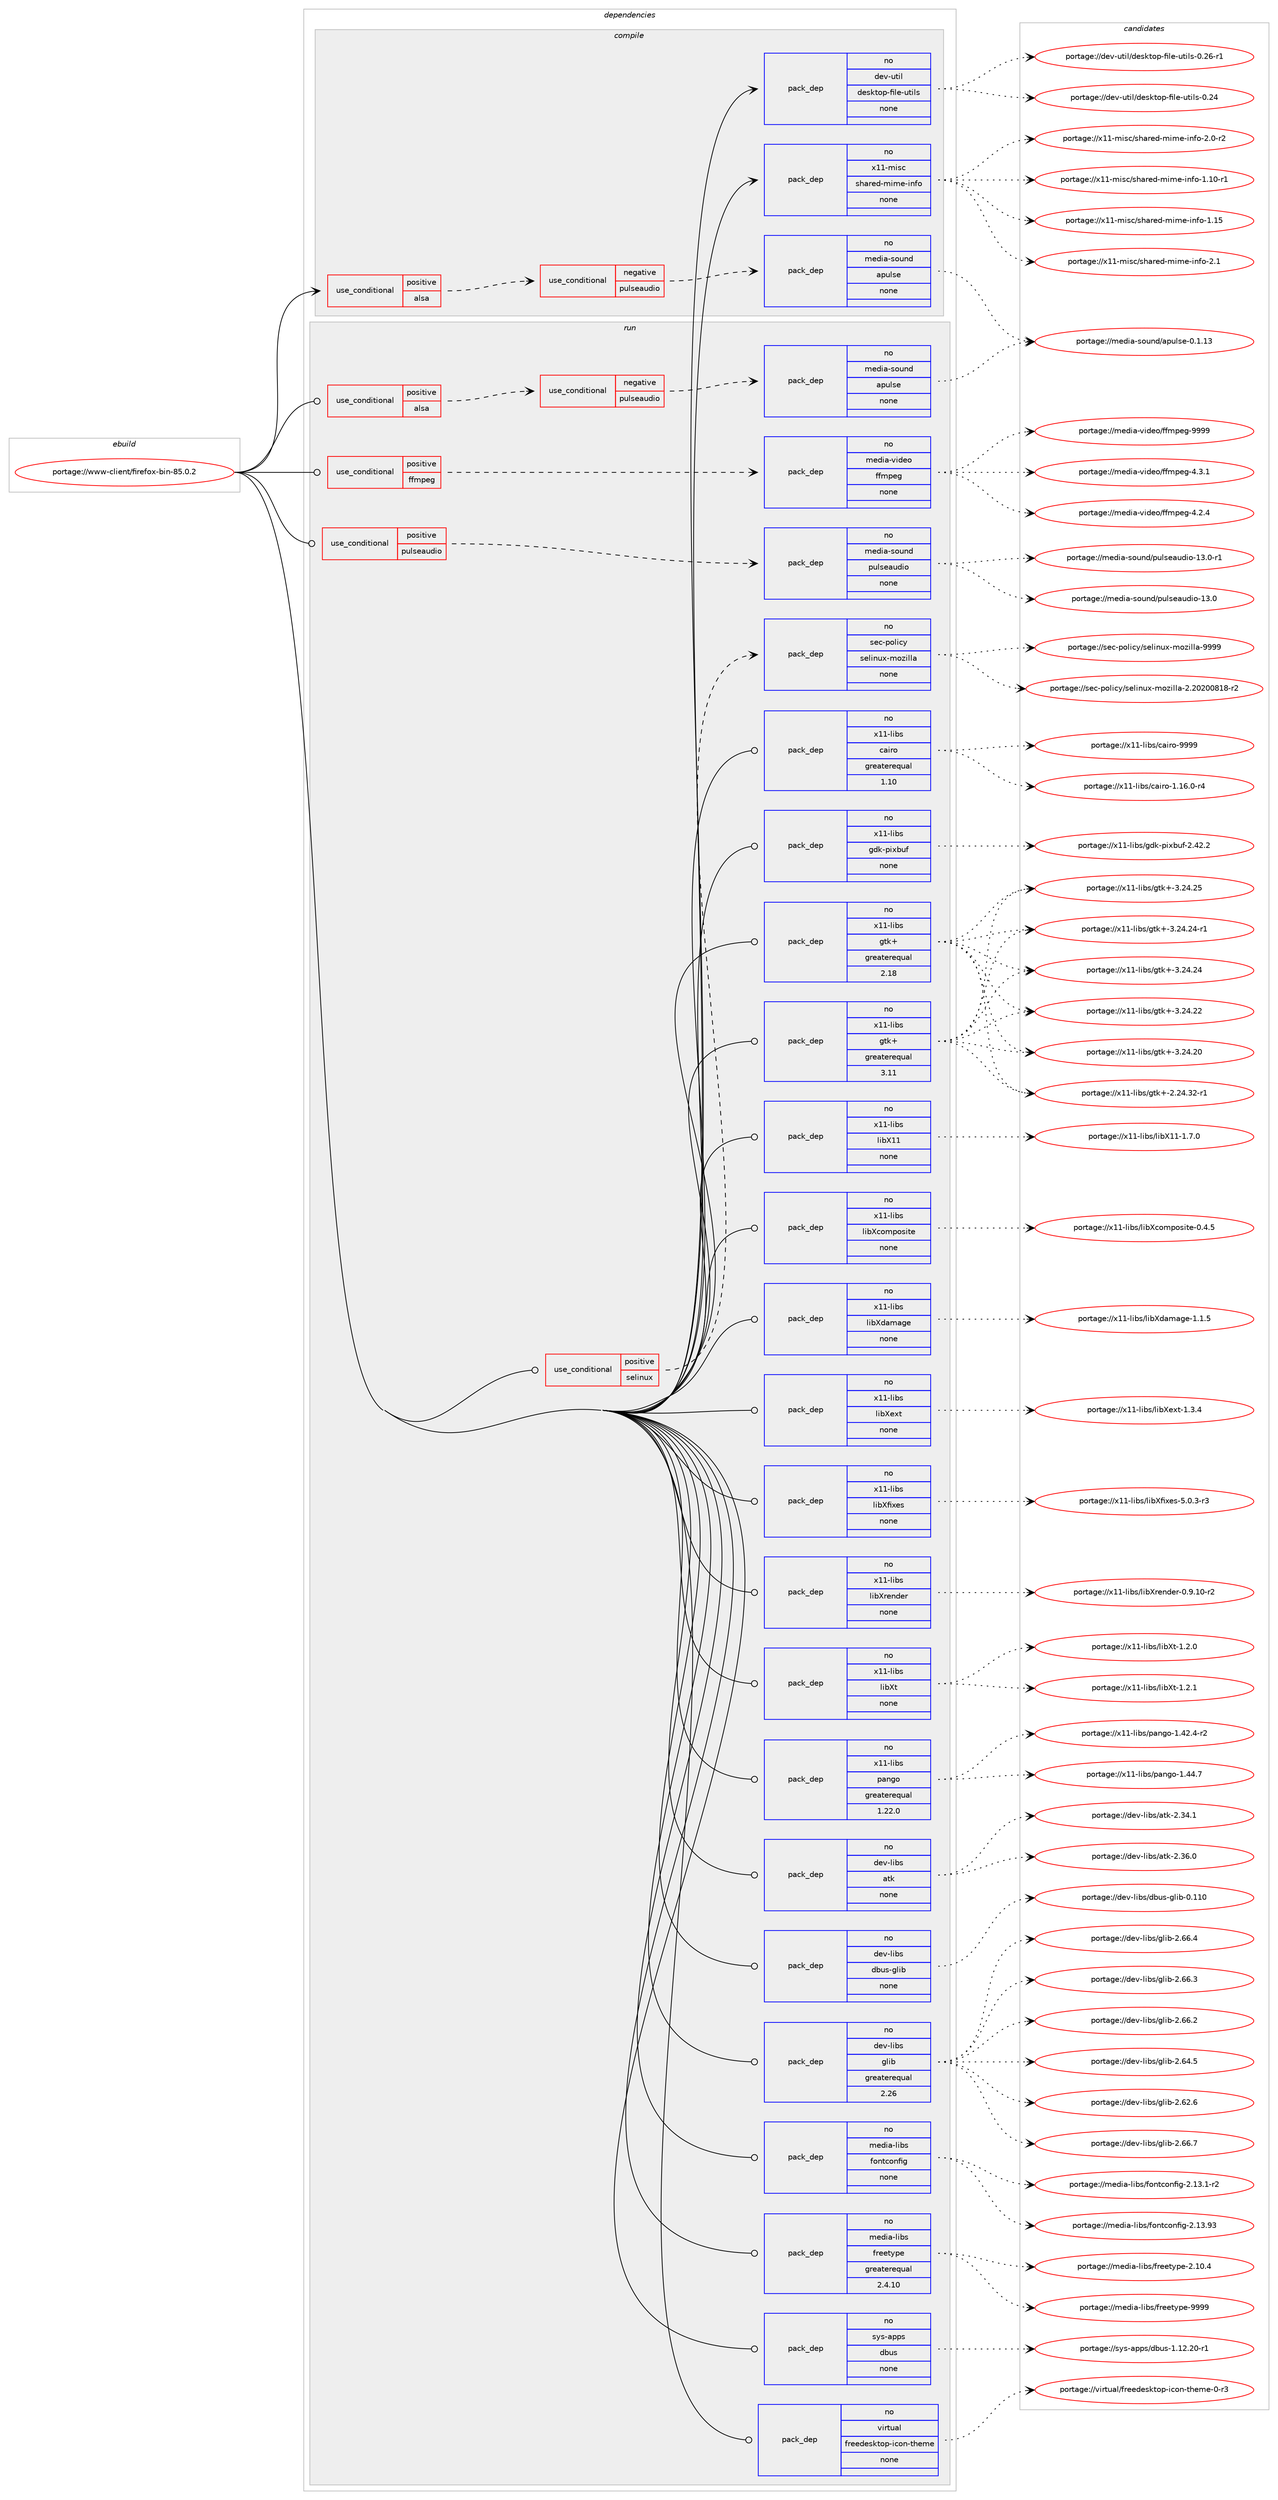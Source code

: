 digraph prolog {

# *************
# Graph options
# *************

newrank=true;
concentrate=true;
compound=true;
graph [rankdir=LR,fontname=Helvetica,fontsize=10,ranksep=1.5];#, ranksep=2.5, nodesep=0.2];
edge  [arrowhead=vee];
node  [fontname=Helvetica,fontsize=10];

# **********
# The ebuild
# **********

subgraph cluster_leftcol {
color=gray;
rank=same;
label=<<i>ebuild</i>>;
id [label="portage://www-client/firefox-bin-85.0.2", color=red, width=4, href="../www-client/firefox-bin-85.0.2.svg"];
}

# ****************
# The dependencies
# ****************

subgraph cluster_midcol {
color=gray;
label=<<i>dependencies</i>>;
subgraph cluster_compile {
fillcolor="#eeeeee";
style=filled;
label=<<i>compile</i>>;
subgraph cond280 {
dependency2192 [label=<<TABLE BORDER="0" CELLBORDER="1" CELLSPACING="0" CELLPADDING="4"><TR><TD ROWSPAN="3" CELLPADDING="10">use_conditional</TD></TR><TR><TD>positive</TD></TR><TR><TD>alsa</TD></TR></TABLE>>, shape=none, color=red];
subgraph cond281 {
dependency2193 [label=<<TABLE BORDER="0" CELLBORDER="1" CELLSPACING="0" CELLPADDING="4"><TR><TD ROWSPAN="3" CELLPADDING="10">use_conditional</TD></TR><TR><TD>negative</TD></TR><TR><TD>pulseaudio</TD></TR></TABLE>>, shape=none, color=red];
subgraph pack1876 {
dependency2194 [label=<<TABLE BORDER="0" CELLBORDER="1" CELLSPACING="0" CELLPADDING="4" WIDTH="220"><TR><TD ROWSPAN="6" CELLPADDING="30">pack_dep</TD></TR><TR><TD WIDTH="110">no</TD></TR><TR><TD>media-sound</TD></TR><TR><TD>apulse</TD></TR><TR><TD>none</TD></TR><TR><TD></TD></TR></TABLE>>, shape=none, color=blue];
}
dependency2193:e -> dependency2194:w [weight=20,style="dashed",arrowhead="vee"];
}
dependency2192:e -> dependency2193:w [weight=20,style="dashed",arrowhead="vee"];
}
id:e -> dependency2192:w [weight=20,style="solid",arrowhead="vee"];
subgraph pack1877 {
dependency2195 [label=<<TABLE BORDER="0" CELLBORDER="1" CELLSPACING="0" CELLPADDING="4" WIDTH="220"><TR><TD ROWSPAN="6" CELLPADDING="30">pack_dep</TD></TR><TR><TD WIDTH="110">no</TD></TR><TR><TD>dev-util</TD></TR><TR><TD>desktop-file-utils</TD></TR><TR><TD>none</TD></TR><TR><TD></TD></TR></TABLE>>, shape=none, color=blue];
}
id:e -> dependency2195:w [weight=20,style="solid",arrowhead="vee"];
subgraph pack1878 {
dependency2196 [label=<<TABLE BORDER="0" CELLBORDER="1" CELLSPACING="0" CELLPADDING="4" WIDTH="220"><TR><TD ROWSPAN="6" CELLPADDING="30">pack_dep</TD></TR><TR><TD WIDTH="110">no</TD></TR><TR><TD>x11-misc</TD></TR><TR><TD>shared-mime-info</TD></TR><TR><TD>none</TD></TR><TR><TD></TD></TR></TABLE>>, shape=none, color=blue];
}
id:e -> dependency2196:w [weight=20,style="solid",arrowhead="vee"];
}
subgraph cluster_compileandrun {
fillcolor="#eeeeee";
style=filled;
label=<<i>compile and run</i>>;
}
subgraph cluster_run {
fillcolor="#eeeeee";
style=filled;
label=<<i>run</i>>;
subgraph cond282 {
dependency2197 [label=<<TABLE BORDER="0" CELLBORDER="1" CELLSPACING="0" CELLPADDING="4"><TR><TD ROWSPAN="3" CELLPADDING="10">use_conditional</TD></TR><TR><TD>positive</TD></TR><TR><TD>alsa</TD></TR></TABLE>>, shape=none, color=red];
subgraph cond283 {
dependency2198 [label=<<TABLE BORDER="0" CELLBORDER="1" CELLSPACING="0" CELLPADDING="4"><TR><TD ROWSPAN="3" CELLPADDING="10">use_conditional</TD></TR><TR><TD>negative</TD></TR><TR><TD>pulseaudio</TD></TR></TABLE>>, shape=none, color=red];
subgraph pack1879 {
dependency2199 [label=<<TABLE BORDER="0" CELLBORDER="1" CELLSPACING="0" CELLPADDING="4" WIDTH="220"><TR><TD ROWSPAN="6" CELLPADDING="30">pack_dep</TD></TR><TR><TD WIDTH="110">no</TD></TR><TR><TD>media-sound</TD></TR><TR><TD>apulse</TD></TR><TR><TD>none</TD></TR><TR><TD></TD></TR></TABLE>>, shape=none, color=blue];
}
dependency2198:e -> dependency2199:w [weight=20,style="dashed",arrowhead="vee"];
}
dependency2197:e -> dependency2198:w [weight=20,style="dashed",arrowhead="vee"];
}
id:e -> dependency2197:w [weight=20,style="solid",arrowhead="odot"];
subgraph cond284 {
dependency2200 [label=<<TABLE BORDER="0" CELLBORDER="1" CELLSPACING="0" CELLPADDING="4"><TR><TD ROWSPAN="3" CELLPADDING="10">use_conditional</TD></TR><TR><TD>positive</TD></TR><TR><TD>ffmpeg</TD></TR></TABLE>>, shape=none, color=red];
subgraph pack1880 {
dependency2201 [label=<<TABLE BORDER="0" CELLBORDER="1" CELLSPACING="0" CELLPADDING="4" WIDTH="220"><TR><TD ROWSPAN="6" CELLPADDING="30">pack_dep</TD></TR><TR><TD WIDTH="110">no</TD></TR><TR><TD>media-video</TD></TR><TR><TD>ffmpeg</TD></TR><TR><TD>none</TD></TR><TR><TD></TD></TR></TABLE>>, shape=none, color=blue];
}
dependency2200:e -> dependency2201:w [weight=20,style="dashed",arrowhead="vee"];
}
id:e -> dependency2200:w [weight=20,style="solid",arrowhead="odot"];
subgraph cond285 {
dependency2202 [label=<<TABLE BORDER="0" CELLBORDER="1" CELLSPACING="0" CELLPADDING="4"><TR><TD ROWSPAN="3" CELLPADDING="10">use_conditional</TD></TR><TR><TD>positive</TD></TR><TR><TD>pulseaudio</TD></TR></TABLE>>, shape=none, color=red];
subgraph pack1881 {
dependency2203 [label=<<TABLE BORDER="0" CELLBORDER="1" CELLSPACING="0" CELLPADDING="4" WIDTH="220"><TR><TD ROWSPAN="6" CELLPADDING="30">pack_dep</TD></TR><TR><TD WIDTH="110">no</TD></TR><TR><TD>media-sound</TD></TR><TR><TD>pulseaudio</TD></TR><TR><TD>none</TD></TR><TR><TD></TD></TR></TABLE>>, shape=none, color=blue];
}
dependency2202:e -> dependency2203:w [weight=20,style="dashed",arrowhead="vee"];
}
id:e -> dependency2202:w [weight=20,style="solid",arrowhead="odot"];
subgraph cond286 {
dependency2204 [label=<<TABLE BORDER="0" CELLBORDER="1" CELLSPACING="0" CELLPADDING="4"><TR><TD ROWSPAN="3" CELLPADDING="10">use_conditional</TD></TR><TR><TD>positive</TD></TR><TR><TD>selinux</TD></TR></TABLE>>, shape=none, color=red];
subgraph pack1882 {
dependency2205 [label=<<TABLE BORDER="0" CELLBORDER="1" CELLSPACING="0" CELLPADDING="4" WIDTH="220"><TR><TD ROWSPAN="6" CELLPADDING="30">pack_dep</TD></TR><TR><TD WIDTH="110">no</TD></TR><TR><TD>sec-policy</TD></TR><TR><TD>selinux-mozilla</TD></TR><TR><TD>none</TD></TR><TR><TD></TD></TR></TABLE>>, shape=none, color=blue];
}
dependency2204:e -> dependency2205:w [weight=20,style="dashed",arrowhead="vee"];
}
id:e -> dependency2204:w [weight=20,style="solid",arrowhead="odot"];
subgraph pack1883 {
dependency2206 [label=<<TABLE BORDER="0" CELLBORDER="1" CELLSPACING="0" CELLPADDING="4" WIDTH="220"><TR><TD ROWSPAN="6" CELLPADDING="30">pack_dep</TD></TR><TR><TD WIDTH="110">no</TD></TR><TR><TD>dev-libs</TD></TR><TR><TD>atk</TD></TR><TR><TD>none</TD></TR><TR><TD></TD></TR></TABLE>>, shape=none, color=blue];
}
id:e -> dependency2206:w [weight=20,style="solid",arrowhead="odot"];
subgraph pack1884 {
dependency2207 [label=<<TABLE BORDER="0" CELLBORDER="1" CELLSPACING="0" CELLPADDING="4" WIDTH="220"><TR><TD ROWSPAN="6" CELLPADDING="30">pack_dep</TD></TR><TR><TD WIDTH="110">no</TD></TR><TR><TD>dev-libs</TD></TR><TR><TD>dbus-glib</TD></TR><TR><TD>none</TD></TR><TR><TD></TD></TR></TABLE>>, shape=none, color=blue];
}
id:e -> dependency2207:w [weight=20,style="solid",arrowhead="odot"];
subgraph pack1885 {
dependency2208 [label=<<TABLE BORDER="0" CELLBORDER="1" CELLSPACING="0" CELLPADDING="4" WIDTH="220"><TR><TD ROWSPAN="6" CELLPADDING="30">pack_dep</TD></TR><TR><TD WIDTH="110">no</TD></TR><TR><TD>dev-libs</TD></TR><TR><TD>glib</TD></TR><TR><TD>greaterequal</TD></TR><TR><TD>2.26</TD></TR></TABLE>>, shape=none, color=blue];
}
id:e -> dependency2208:w [weight=20,style="solid",arrowhead="odot"];
subgraph pack1886 {
dependency2209 [label=<<TABLE BORDER="0" CELLBORDER="1" CELLSPACING="0" CELLPADDING="4" WIDTH="220"><TR><TD ROWSPAN="6" CELLPADDING="30">pack_dep</TD></TR><TR><TD WIDTH="110">no</TD></TR><TR><TD>media-libs</TD></TR><TR><TD>fontconfig</TD></TR><TR><TD>none</TD></TR><TR><TD></TD></TR></TABLE>>, shape=none, color=blue];
}
id:e -> dependency2209:w [weight=20,style="solid",arrowhead="odot"];
subgraph pack1887 {
dependency2210 [label=<<TABLE BORDER="0" CELLBORDER="1" CELLSPACING="0" CELLPADDING="4" WIDTH="220"><TR><TD ROWSPAN="6" CELLPADDING="30">pack_dep</TD></TR><TR><TD WIDTH="110">no</TD></TR><TR><TD>media-libs</TD></TR><TR><TD>freetype</TD></TR><TR><TD>greaterequal</TD></TR><TR><TD>2.4.10</TD></TR></TABLE>>, shape=none, color=blue];
}
id:e -> dependency2210:w [weight=20,style="solid",arrowhead="odot"];
subgraph pack1888 {
dependency2211 [label=<<TABLE BORDER="0" CELLBORDER="1" CELLSPACING="0" CELLPADDING="4" WIDTH="220"><TR><TD ROWSPAN="6" CELLPADDING="30">pack_dep</TD></TR><TR><TD WIDTH="110">no</TD></TR><TR><TD>sys-apps</TD></TR><TR><TD>dbus</TD></TR><TR><TD>none</TD></TR><TR><TD></TD></TR></TABLE>>, shape=none, color=blue];
}
id:e -> dependency2211:w [weight=20,style="solid",arrowhead="odot"];
subgraph pack1889 {
dependency2212 [label=<<TABLE BORDER="0" CELLBORDER="1" CELLSPACING="0" CELLPADDING="4" WIDTH="220"><TR><TD ROWSPAN="6" CELLPADDING="30">pack_dep</TD></TR><TR><TD WIDTH="110">no</TD></TR><TR><TD>virtual</TD></TR><TR><TD>freedesktop-icon-theme</TD></TR><TR><TD>none</TD></TR><TR><TD></TD></TR></TABLE>>, shape=none, color=blue];
}
id:e -> dependency2212:w [weight=20,style="solid",arrowhead="odot"];
subgraph pack1890 {
dependency2213 [label=<<TABLE BORDER="0" CELLBORDER="1" CELLSPACING="0" CELLPADDING="4" WIDTH="220"><TR><TD ROWSPAN="6" CELLPADDING="30">pack_dep</TD></TR><TR><TD WIDTH="110">no</TD></TR><TR><TD>x11-libs</TD></TR><TR><TD>cairo</TD></TR><TR><TD>greaterequal</TD></TR><TR><TD>1.10</TD></TR></TABLE>>, shape=none, color=blue];
}
id:e -> dependency2213:w [weight=20,style="solid",arrowhead="odot"];
subgraph pack1891 {
dependency2214 [label=<<TABLE BORDER="0" CELLBORDER="1" CELLSPACING="0" CELLPADDING="4" WIDTH="220"><TR><TD ROWSPAN="6" CELLPADDING="30">pack_dep</TD></TR><TR><TD WIDTH="110">no</TD></TR><TR><TD>x11-libs</TD></TR><TR><TD>gdk-pixbuf</TD></TR><TR><TD>none</TD></TR><TR><TD></TD></TR></TABLE>>, shape=none, color=blue];
}
id:e -> dependency2214:w [weight=20,style="solid",arrowhead="odot"];
subgraph pack1892 {
dependency2215 [label=<<TABLE BORDER="0" CELLBORDER="1" CELLSPACING="0" CELLPADDING="4" WIDTH="220"><TR><TD ROWSPAN="6" CELLPADDING="30">pack_dep</TD></TR><TR><TD WIDTH="110">no</TD></TR><TR><TD>x11-libs</TD></TR><TR><TD>gtk+</TD></TR><TR><TD>greaterequal</TD></TR><TR><TD>2.18</TD></TR></TABLE>>, shape=none, color=blue];
}
id:e -> dependency2215:w [weight=20,style="solid",arrowhead="odot"];
subgraph pack1893 {
dependency2216 [label=<<TABLE BORDER="0" CELLBORDER="1" CELLSPACING="0" CELLPADDING="4" WIDTH="220"><TR><TD ROWSPAN="6" CELLPADDING="30">pack_dep</TD></TR><TR><TD WIDTH="110">no</TD></TR><TR><TD>x11-libs</TD></TR><TR><TD>gtk+</TD></TR><TR><TD>greaterequal</TD></TR><TR><TD>3.11</TD></TR></TABLE>>, shape=none, color=blue];
}
id:e -> dependency2216:w [weight=20,style="solid",arrowhead="odot"];
subgraph pack1894 {
dependency2217 [label=<<TABLE BORDER="0" CELLBORDER="1" CELLSPACING="0" CELLPADDING="4" WIDTH="220"><TR><TD ROWSPAN="6" CELLPADDING="30">pack_dep</TD></TR><TR><TD WIDTH="110">no</TD></TR><TR><TD>x11-libs</TD></TR><TR><TD>libX11</TD></TR><TR><TD>none</TD></TR><TR><TD></TD></TR></TABLE>>, shape=none, color=blue];
}
id:e -> dependency2217:w [weight=20,style="solid",arrowhead="odot"];
subgraph pack1895 {
dependency2218 [label=<<TABLE BORDER="0" CELLBORDER="1" CELLSPACING="0" CELLPADDING="4" WIDTH="220"><TR><TD ROWSPAN="6" CELLPADDING="30">pack_dep</TD></TR><TR><TD WIDTH="110">no</TD></TR><TR><TD>x11-libs</TD></TR><TR><TD>libXcomposite</TD></TR><TR><TD>none</TD></TR><TR><TD></TD></TR></TABLE>>, shape=none, color=blue];
}
id:e -> dependency2218:w [weight=20,style="solid",arrowhead="odot"];
subgraph pack1896 {
dependency2219 [label=<<TABLE BORDER="0" CELLBORDER="1" CELLSPACING="0" CELLPADDING="4" WIDTH="220"><TR><TD ROWSPAN="6" CELLPADDING="30">pack_dep</TD></TR><TR><TD WIDTH="110">no</TD></TR><TR><TD>x11-libs</TD></TR><TR><TD>libXdamage</TD></TR><TR><TD>none</TD></TR><TR><TD></TD></TR></TABLE>>, shape=none, color=blue];
}
id:e -> dependency2219:w [weight=20,style="solid",arrowhead="odot"];
subgraph pack1897 {
dependency2220 [label=<<TABLE BORDER="0" CELLBORDER="1" CELLSPACING="0" CELLPADDING="4" WIDTH="220"><TR><TD ROWSPAN="6" CELLPADDING="30">pack_dep</TD></TR><TR><TD WIDTH="110">no</TD></TR><TR><TD>x11-libs</TD></TR><TR><TD>libXext</TD></TR><TR><TD>none</TD></TR><TR><TD></TD></TR></TABLE>>, shape=none, color=blue];
}
id:e -> dependency2220:w [weight=20,style="solid",arrowhead="odot"];
subgraph pack1898 {
dependency2221 [label=<<TABLE BORDER="0" CELLBORDER="1" CELLSPACING="0" CELLPADDING="4" WIDTH="220"><TR><TD ROWSPAN="6" CELLPADDING="30">pack_dep</TD></TR><TR><TD WIDTH="110">no</TD></TR><TR><TD>x11-libs</TD></TR><TR><TD>libXfixes</TD></TR><TR><TD>none</TD></TR><TR><TD></TD></TR></TABLE>>, shape=none, color=blue];
}
id:e -> dependency2221:w [weight=20,style="solid",arrowhead="odot"];
subgraph pack1899 {
dependency2222 [label=<<TABLE BORDER="0" CELLBORDER="1" CELLSPACING="0" CELLPADDING="4" WIDTH="220"><TR><TD ROWSPAN="6" CELLPADDING="30">pack_dep</TD></TR><TR><TD WIDTH="110">no</TD></TR><TR><TD>x11-libs</TD></TR><TR><TD>libXrender</TD></TR><TR><TD>none</TD></TR><TR><TD></TD></TR></TABLE>>, shape=none, color=blue];
}
id:e -> dependency2222:w [weight=20,style="solid",arrowhead="odot"];
subgraph pack1900 {
dependency2223 [label=<<TABLE BORDER="0" CELLBORDER="1" CELLSPACING="0" CELLPADDING="4" WIDTH="220"><TR><TD ROWSPAN="6" CELLPADDING="30">pack_dep</TD></TR><TR><TD WIDTH="110">no</TD></TR><TR><TD>x11-libs</TD></TR><TR><TD>libXt</TD></TR><TR><TD>none</TD></TR><TR><TD></TD></TR></TABLE>>, shape=none, color=blue];
}
id:e -> dependency2223:w [weight=20,style="solid",arrowhead="odot"];
subgraph pack1901 {
dependency2224 [label=<<TABLE BORDER="0" CELLBORDER="1" CELLSPACING="0" CELLPADDING="4" WIDTH="220"><TR><TD ROWSPAN="6" CELLPADDING="30">pack_dep</TD></TR><TR><TD WIDTH="110">no</TD></TR><TR><TD>x11-libs</TD></TR><TR><TD>pango</TD></TR><TR><TD>greaterequal</TD></TR><TR><TD>1.22.0</TD></TR></TABLE>>, shape=none, color=blue];
}
id:e -> dependency2224:w [weight=20,style="solid",arrowhead="odot"];
}
}

# **************
# The candidates
# **************

subgraph cluster_choices {
rank=same;
color=gray;
label=<<i>candidates</i>>;

subgraph choice1876 {
color=black;
nodesep=1;
choice1091011001059745115111117110100479711211710811510145484649464951 [label="portage://media-sound/apulse-0.1.13", color=red, width=4,href="../media-sound/apulse-0.1.13.svg"];
dependency2194:e -> choice1091011001059745115111117110100479711211710811510145484649464951:w [style=dotted,weight="100"];
}
subgraph choice1877 {
color=black;
nodesep=1;
choice1001011184511711610510847100101115107116111112451021051081014511711610510811545484650544511449 [label="portage://dev-util/desktop-file-utils-0.26-r1", color=red, width=4,href="../dev-util/desktop-file-utils-0.26-r1.svg"];
choice100101118451171161051084710010111510711611111245102105108101451171161051081154548465052 [label="portage://dev-util/desktop-file-utils-0.24", color=red, width=4,href="../dev-util/desktop-file-utils-0.24.svg"];
dependency2195:e -> choice1001011184511711610510847100101115107116111112451021051081014511711610510811545484650544511449:w [style=dotted,weight="100"];
dependency2195:e -> choice100101118451171161051084710010111510711611111245102105108101451171161051081154548465052:w [style=dotted,weight="100"];
}
subgraph choice1878 {
color=black;
nodesep=1;
choice120494945109105115994711510497114101100451091051091014510511010211145504649 [label="portage://x11-misc/shared-mime-info-2.1", color=red, width=4,href="../x11-misc/shared-mime-info-2.1.svg"];
choice1204949451091051159947115104971141011004510910510910145105110102111455046484511450 [label="portage://x11-misc/shared-mime-info-2.0-r2", color=red, width=4,href="../x11-misc/shared-mime-info-2.0-r2.svg"];
choice12049494510910511599471151049711410110045109105109101451051101021114549464953 [label="portage://x11-misc/shared-mime-info-1.15", color=red, width=4,href="../x11-misc/shared-mime-info-1.15.svg"];
choice120494945109105115994711510497114101100451091051091014510511010211145494649484511449 [label="portage://x11-misc/shared-mime-info-1.10-r1", color=red, width=4,href="../x11-misc/shared-mime-info-1.10-r1.svg"];
dependency2196:e -> choice120494945109105115994711510497114101100451091051091014510511010211145504649:w [style=dotted,weight="100"];
dependency2196:e -> choice1204949451091051159947115104971141011004510910510910145105110102111455046484511450:w [style=dotted,weight="100"];
dependency2196:e -> choice12049494510910511599471151049711410110045109105109101451051101021114549464953:w [style=dotted,weight="100"];
dependency2196:e -> choice120494945109105115994711510497114101100451091051091014510511010211145494649484511449:w [style=dotted,weight="100"];
}
subgraph choice1879 {
color=black;
nodesep=1;
choice1091011001059745115111117110100479711211710811510145484649464951 [label="portage://media-sound/apulse-0.1.13", color=red, width=4,href="../media-sound/apulse-0.1.13.svg"];
dependency2199:e -> choice1091011001059745115111117110100479711211710811510145484649464951:w [style=dotted,weight="100"];
}
subgraph choice1880 {
color=black;
nodesep=1;
choice1091011001059745118105100101111471021021091121011034557575757 [label="portage://media-video/ffmpeg-9999", color=red, width=4,href="../media-video/ffmpeg-9999.svg"];
choice109101100105974511810510010111147102102109112101103455246514649 [label="portage://media-video/ffmpeg-4.3.1", color=red, width=4,href="../media-video/ffmpeg-4.3.1.svg"];
choice109101100105974511810510010111147102102109112101103455246504652 [label="portage://media-video/ffmpeg-4.2.4", color=red, width=4,href="../media-video/ffmpeg-4.2.4.svg"];
dependency2201:e -> choice1091011001059745118105100101111471021021091121011034557575757:w [style=dotted,weight="100"];
dependency2201:e -> choice109101100105974511810510010111147102102109112101103455246514649:w [style=dotted,weight="100"];
dependency2201:e -> choice109101100105974511810510010111147102102109112101103455246504652:w [style=dotted,weight="100"];
}
subgraph choice1881 {
color=black;
nodesep=1;
choice1091011001059745115111117110100471121171081151019711710010511145495146484511449 [label="portage://media-sound/pulseaudio-13.0-r1", color=red, width=4,href="../media-sound/pulseaudio-13.0-r1.svg"];
choice109101100105974511511111711010047112117108115101971171001051114549514648 [label="portage://media-sound/pulseaudio-13.0", color=red, width=4,href="../media-sound/pulseaudio-13.0.svg"];
dependency2203:e -> choice1091011001059745115111117110100471121171081151019711710010511145495146484511449:w [style=dotted,weight="100"];
dependency2203:e -> choice109101100105974511511111711010047112117108115101971171001051114549514648:w [style=dotted,weight="100"];
}
subgraph choice1882 {
color=black;
nodesep=1;
choice1151019945112111108105991214711510110810511011712045109111122105108108974557575757 [label="portage://sec-policy/selinux-mozilla-9999", color=red, width=4,href="../sec-policy/selinux-mozilla-9999.svg"];
choice11510199451121111081059912147115101108105110117120451091111221051081089745504650485048485649564511450 [label="portage://sec-policy/selinux-mozilla-2.20200818-r2", color=red, width=4,href="../sec-policy/selinux-mozilla-2.20200818-r2.svg"];
dependency2205:e -> choice1151019945112111108105991214711510110810511011712045109111122105108108974557575757:w [style=dotted,weight="100"];
dependency2205:e -> choice11510199451121111081059912147115101108105110117120451091111221051081089745504650485048485649564511450:w [style=dotted,weight="100"];
}
subgraph choice1883 {
color=black;
nodesep=1;
choice1001011184510810598115479711610745504651544648 [label="portage://dev-libs/atk-2.36.0", color=red, width=4,href="../dev-libs/atk-2.36.0.svg"];
choice1001011184510810598115479711610745504651524649 [label="portage://dev-libs/atk-2.34.1", color=red, width=4,href="../dev-libs/atk-2.34.1.svg"];
dependency2206:e -> choice1001011184510810598115479711610745504651544648:w [style=dotted,weight="100"];
dependency2206:e -> choice1001011184510810598115479711610745504651524649:w [style=dotted,weight="100"];
}
subgraph choice1884 {
color=black;
nodesep=1;
choice100101118451081059811547100981171154510310810598454846494948 [label="portage://dev-libs/dbus-glib-0.110", color=red, width=4,href="../dev-libs/dbus-glib-0.110.svg"];
dependency2207:e -> choice100101118451081059811547100981171154510310810598454846494948:w [style=dotted,weight="100"];
}
subgraph choice1885 {
color=black;
nodesep=1;
choice1001011184510810598115471031081059845504654544655 [label="portage://dev-libs/glib-2.66.7", color=red, width=4,href="../dev-libs/glib-2.66.7.svg"];
choice1001011184510810598115471031081059845504654544652 [label="portage://dev-libs/glib-2.66.4", color=red, width=4,href="../dev-libs/glib-2.66.4.svg"];
choice1001011184510810598115471031081059845504654544651 [label="portage://dev-libs/glib-2.66.3", color=red, width=4,href="../dev-libs/glib-2.66.3.svg"];
choice1001011184510810598115471031081059845504654544650 [label="portage://dev-libs/glib-2.66.2", color=red, width=4,href="../dev-libs/glib-2.66.2.svg"];
choice1001011184510810598115471031081059845504654524653 [label="portage://dev-libs/glib-2.64.5", color=red, width=4,href="../dev-libs/glib-2.64.5.svg"];
choice1001011184510810598115471031081059845504654504654 [label="portage://dev-libs/glib-2.62.6", color=red, width=4,href="../dev-libs/glib-2.62.6.svg"];
dependency2208:e -> choice1001011184510810598115471031081059845504654544655:w [style=dotted,weight="100"];
dependency2208:e -> choice1001011184510810598115471031081059845504654544652:w [style=dotted,weight="100"];
dependency2208:e -> choice1001011184510810598115471031081059845504654544651:w [style=dotted,weight="100"];
dependency2208:e -> choice1001011184510810598115471031081059845504654544650:w [style=dotted,weight="100"];
dependency2208:e -> choice1001011184510810598115471031081059845504654524653:w [style=dotted,weight="100"];
dependency2208:e -> choice1001011184510810598115471031081059845504654504654:w [style=dotted,weight="100"];
}
subgraph choice1886 {
color=black;
nodesep=1;
choice10910110010597451081059811547102111110116991111101021051034550464951465751 [label="portage://media-libs/fontconfig-2.13.93", color=red, width=4,href="../media-libs/fontconfig-2.13.93.svg"];
choice1091011001059745108105981154710211111011699111110102105103455046495146494511450 [label="portage://media-libs/fontconfig-2.13.1-r2", color=red, width=4,href="../media-libs/fontconfig-2.13.1-r2.svg"];
dependency2209:e -> choice10910110010597451081059811547102111110116991111101021051034550464951465751:w [style=dotted,weight="100"];
dependency2209:e -> choice1091011001059745108105981154710211111011699111110102105103455046495146494511450:w [style=dotted,weight="100"];
}
subgraph choice1887 {
color=black;
nodesep=1;
choice109101100105974510810598115471021141011011161211121014557575757 [label="portage://media-libs/freetype-9999", color=red, width=4,href="../media-libs/freetype-9999.svg"];
choice1091011001059745108105981154710211410110111612111210145504649484652 [label="portage://media-libs/freetype-2.10.4", color=red, width=4,href="../media-libs/freetype-2.10.4.svg"];
dependency2210:e -> choice109101100105974510810598115471021141011011161211121014557575757:w [style=dotted,weight="100"];
dependency2210:e -> choice1091011001059745108105981154710211410110111612111210145504649484652:w [style=dotted,weight="100"];
}
subgraph choice1888 {
color=black;
nodesep=1;
choice1151211154597112112115471009811711545494649504650484511449 [label="portage://sys-apps/dbus-1.12.20-r1", color=red, width=4,href="../sys-apps/dbus-1.12.20-r1.svg"];
dependency2211:e -> choice1151211154597112112115471009811711545494649504650484511449:w [style=dotted,weight="100"];
}
subgraph choice1889 {
color=black;
nodesep=1;
choice118105114116117971084710211410110110010111510711611111245105991111104511610410110910145484511451 [label="portage://virtual/freedesktop-icon-theme-0-r3", color=red, width=4,href="../virtual/freedesktop-icon-theme-0-r3.svg"];
dependency2212:e -> choice118105114116117971084710211410110110010111510711611111245105991111104511610410110910145484511451:w [style=dotted,weight="100"];
}
subgraph choice1890 {
color=black;
nodesep=1;
choice120494945108105981154799971051141114557575757 [label="portage://x11-libs/cairo-9999", color=red, width=4,href="../x11-libs/cairo-9999.svg"];
choice12049494510810598115479997105114111454946495446484511452 [label="portage://x11-libs/cairo-1.16.0-r4", color=red, width=4,href="../x11-libs/cairo-1.16.0-r4.svg"];
dependency2213:e -> choice120494945108105981154799971051141114557575757:w [style=dotted,weight="100"];
dependency2213:e -> choice12049494510810598115479997105114111454946495446484511452:w [style=dotted,weight="100"];
}
subgraph choice1891 {
color=black;
nodesep=1;
choice1204949451081059811547103100107451121051209811710245504652504650 [label="portage://x11-libs/gdk-pixbuf-2.42.2", color=red, width=4,href="../x11-libs/gdk-pixbuf-2.42.2.svg"];
dependency2214:e -> choice1204949451081059811547103100107451121051209811710245504652504650:w [style=dotted,weight="100"];
}
subgraph choice1892 {
color=black;
nodesep=1;
choice1204949451081059811547103116107434551465052465053 [label="portage://x11-libs/gtk+-3.24.25", color=red, width=4,href="../x11-libs/gtk+-3.24.25.svg"];
choice12049494510810598115471031161074345514650524650524511449 [label="portage://x11-libs/gtk+-3.24.24-r1", color=red, width=4,href="../x11-libs/gtk+-3.24.24-r1.svg"];
choice1204949451081059811547103116107434551465052465052 [label="portage://x11-libs/gtk+-3.24.24", color=red, width=4,href="../x11-libs/gtk+-3.24.24.svg"];
choice1204949451081059811547103116107434551465052465050 [label="portage://x11-libs/gtk+-3.24.22", color=red, width=4,href="../x11-libs/gtk+-3.24.22.svg"];
choice1204949451081059811547103116107434551465052465048 [label="portage://x11-libs/gtk+-3.24.20", color=red, width=4,href="../x11-libs/gtk+-3.24.20.svg"];
choice12049494510810598115471031161074345504650524651504511449 [label="portage://x11-libs/gtk+-2.24.32-r1", color=red, width=4,href="../x11-libs/gtk+-2.24.32-r1.svg"];
dependency2215:e -> choice1204949451081059811547103116107434551465052465053:w [style=dotted,weight="100"];
dependency2215:e -> choice12049494510810598115471031161074345514650524650524511449:w [style=dotted,weight="100"];
dependency2215:e -> choice1204949451081059811547103116107434551465052465052:w [style=dotted,weight="100"];
dependency2215:e -> choice1204949451081059811547103116107434551465052465050:w [style=dotted,weight="100"];
dependency2215:e -> choice1204949451081059811547103116107434551465052465048:w [style=dotted,weight="100"];
dependency2215:e -> choice12049494510810598115471031161074345504650524651504511449:w [style=dotted,weight="100"];
}
subgraph choice1893 {
color=black;
nodesep=1;
choice1204949451081059811547103116107434551465052465053 [label="portage://x11-libs/gtk+-3.24.25", color=red, width=4,href="../x11-libs/gtk+-3.24.25.svg"];
choice12049494510810598115471031161074345514650524650524511449 [label="portage://x11-libs/gtk+-3.24.24-r1", color=red, width=4,href="../x11-libs/gtk+-3.24.24-r1.svg"];
choice1204949451081059811547103116107434551465052465052 [label="portage://x11-libs/gtk+-3.24.24", color=red, width=4,href="../x11-libs/gtk+-3.24.24.svg"];
choice1204949451081059811547103116107434551465052465050 [label="portage://x11-libs/gtk+-3.24.22", color=red, width=4,href="../x11-libs/gtk+-3.24.22.svg"];
choice1204949451081059811547103116107434551465052465048 [label="portage://x11-libs/gtk+-3.24.20", color=red, width=4,href="../x11-libs/gtk+-3.24.20.svg"];
choice12049494510810598115471031161074345504650524651504511449 [label="portage://x11-libs/gtk+-2.24.32-r1", color=red, width=4,href="../x11-libs/gtk+-2.24.32-r1.svg"];
dependency2216:e -> choice1204949451081059811547103116107434551465052465053:w [style=dotted,weight="100"];
dependency2216:e -> choice12049494510810598115471031161074345514650524650524511449:w [style=dotted,weight="100"];
dependency2216:e -> choice1204949451081059811547103116107434551465052465052:w [style=dotted,weight="100"];
dependency2216:e -> choice1204949451081059811547103116107434551465052465050:w [style=dotted,weight="100"];
dependency2216:e -> choice1204949451081059811547103116107434551465052465048:w [style=dotted,weight="100"];
dependency2216:e -> choice12049494510810598115471031161074345504650524651504511449:w [style=dotted,weight="100"];
}
subgraph choice1894 {
color=black;
nodesep=1;
choice120494945108105981154710810598884949454946554648 [label="portage://x11-libs/libX11-1.7.0", color=red, width=4,href="../x11-libs/libX11-1.7.0.svg"];
dependency2217:e -> choice120494945108105981154710810598884949454946554648:w [style=dotted,weight="100"];
}
subgraph choice1895 {
color=black;
nodesep=1;
choice1204949451081059811547108105988899111109112111115105116101454846524653 [label="portage://x11-libs/libXcomposite-0.4.5", color=red, width=4,href="../x11-libs/libXcomposite-0.4.5.svg"];
dependency2218:e -> choice1204949451081059811547108105988899111109112111115105116101454846524653:w [style=dotted,weight="100"];
}
subgraph choice1896 {
color=black;
nodesep=1;
choice120494945108105981154710810598881009710997103101454946494653 [label="portage://x11-libs/libXdamage-1.1.5", color=red, width=4,href="../x11-libs/libXdamage-1.1.5.svg"];
dependency2219:e -> choice120494945108105981154710810598881009710997103101454946494653:w [style=dotted,weight="100"];
}
subgraph choice1897 {
color=black;
nodesep=1;
choice12049494510810598115471081059888101120116454946514652 [label="portage://x11-libs/libXext-1.3.4", color=red, width=4,href="../x11-libs/libXext-1.3.4.svg"];
dependency2220:e -> choice12049494510810598115471081059888101120116454946514652:w [style=dotted,weight="100"];
}
subgraph choice1898 {
color=black;
nodesep=1;
choice120494945108105981154710810598881021051201011154553464846514511451 [label="portage://x11-libs/libXfixes-5.0.3-r3", color=red, width=4,href="../x11-libs/libXfixes-5.0.3-r3.svg"];
dependency2221:e -> choice120494945108105981154710810598881021051201011154553464846514511451:w [style=dotted,weight="100"];
}
subgraph choice1899 {
color=black;
nodesep=1;
choice12049494510810598115471081059888114101110100101114454846574649484511450 [label="portage://x11-libs/libXrender-0.9.10-r2", color=red, width=4,href="../x11-libs/libXrender-0.9.10-r2.svg"];
dependency2222:e -> choice12049494510810598115471081059888114101110100101114454846574649484511450:w [style=dotted,weight="100"];
}
subgraph choice1900 {
color=black;
nodesep=1;
choice12049494510810598115471081059888116454946504649 [label="portage://x11-libs/libXt-1.2.1", color=red, width=4,href="../x11-libs/libXt-1.2.1.svg"];
choice12049494510810598115471081059888116454946504648 [label="portage://x11-libs/libXt-1.2.0", color=red, width=4,href="../x11-libs/libXt-1.2.0.svg"];
dependency2223:e -> choice12049494510810598115471081059888116454946504649:w [style=dotted,weight="100"];
dependency2223:e -> choice12049494510810598115471081059888116454946504648:w [style=dotted,weight="100"];
}
subgraph choice1901 {
color=black;
nodesep=1;
choice12049494510810598115471129711010311145494652524655 [label="portage://x11-libs/pango-1.44.7", color=red, width=4,href="../x11-libs/pango-1.44.7.svg"];
choice120494945108105981154711297110103111454946525046524511450 [label="portage://x11-libs/pango-1.42.4-r2", color=red, width=4,href="../x11-libs/pango-1.42.4-r2.svg"];
dependency2224:e -> choice12049494510810598115471129711010311145494652524655:w [style=dotted,weight="100"];
dependency2224:e -> choice120494945108105981154711297110103111454946525046524511450:w [style=dotted,weight="100"];
}
}

}
